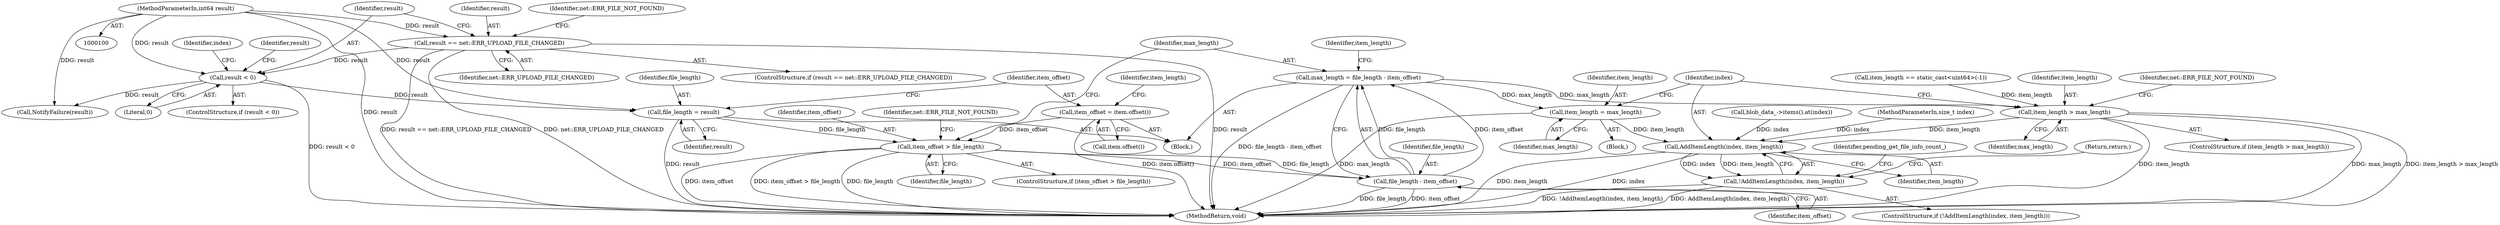 digraph "0_Chrome_58936737b65052775b67b1409b87edbbbc09f72b_1@integer" {
"1000156" [label="(Call,max_length = file_length - item_offset)"];
"1000158" [label="(Call,file_length - item_offset)"];
"1000148" [label="(Call,item_offset > file_length)"];
"1000140" [label="(Call,item_offset = item.offset())"];
"1000136" [label="(Call,file_length = result)"];
"1000117" [label="(Call,result < 0)"];
"1000108" [label="(Call,result == net::ERR_UPLOAD_FILE_CHANGED)"];
"1000102" [label="(MethodParameterIn,int64 result)"];
"1000169" [label="(Call,item_length = max_length)"];
"1000183" [label="(Call,AddItemLength(index, item_length))"];
"1000182" [label="(Call,!AddItemLength(index, item_length))"];
"1000174" [label="(Call,item_length > max_length)"];
"1000116" [label="(ControlStructure,if (result < 0))"];
"1000173" [label="(ControlStructure,if (item_length > max_length))"];
"1000190" [label="(Identifier,pending_get_file_info_count_)"];
"1000194" [label="(MethodReturn,void)"];
"1000156" [label="(Call,max_length = file_length - item_offset)"];
"1000137" [label="(Identifier,file_length)"];
"1000168" [label="(Block,)"];
"1000150" [label="(Identifier,file_length)"];
"1000141" [label="(Identifier,item_offset)"];
"1000186" [label="(Return,return;)"];
"1000118" [label="(Identifier,result)"];
"1000184" [label="(Identifier,index)"];
"1000125" [label="(Identifier,index)"];
"1000119" [label="(Literal,0)"];
"1000174" [label="(Call,item_length > max_length)"];
"1000182" [label="(Call,!AddItemLength(index, item_length))"];
"1000159" [label="(Identifier,file_length)"];
"1000140" [label="(Call,item_offset = item.offset())"];
"1000142" [label="(Call,item.offset())"];
"1000110" [label="(Identifier,net::ERR_UPLOAD_FILE_CHANGED)"];
"1000162" [label="(Call,item_length == static_cast<uint64>(-1))"];
"1000145" [label="(Identifier,item_length)"];
"1000171" [label="(Identifier,max_length)"];
"1000138" [label="(Identifier,result)"];
"1000157" [label="(Identifier,max_length)"];
"1000108" [label="(Call,result == net::ERR_UPLOAD_FILE_CHANGED)"];
"1000183" [label="(Call,AddItemLength(index, item_length))"];
"1000130" [label="(Call,blob_data_->items().at(index))"];
"1000117" [label="(Call,result < 0)"];
"1000176" [label="(Identifier,max_length)"];
"1000107" [label="(ControlStructure,if (result == net::ERR_UPLOAD_FILE_CHANGED))"];
"1000170" [label="(Identifier,item_length)"];
"1000103" [label="(Block,)"];
"1000121" [label="(Call,NotifyFailure(result))"];
"1000101" [label="(MethodParameterIn,size_t index)"];
"1000158" [label="(Call,file_length - item_offset)"];
"1000175" [label="(Identifier,item_length)"];
"1000148" [label="(Call,item_offset > file_length)"];
"1000163" [label="(Identifier,item_length)"];
"1000149" [label="(Identifier,item_offset)"];
"1000153" [label="(Identifier,net::ERR_FILE_NOT_FOUND)"];
"1000102" [label="(MethodParameterIn,int64 result)"];
"1000109" [label="(Identifier,result)"];
"1000113" [label="(Identifier,net::ERR_FILE_NOT_FOUND)"];
"1000122" [label="(Identifier,result)"];
"1000160" [label="(Identifier,item_offset)"];
"1000147" [label="(ControlStructure,if (item_offset > file_length))"];
"1000179" [label="(Identifier,net::ERR_FILE_NOT_FOUND)"];
"1000181" [label="(ControlStructure,if (!AddItemLength(index, item_length)))"];
"1000185" [label="(Identifier,item_length)"];
"1000169" [label="(Call,item_length = max_length)"];
"1000136" [label="(Call,file_length = result)"];
"1000156" -> "1000103"  [label="AST: "];
"1000156" -> "1000158"  [label="CFG: "];
"1000157" -> "1000156"  [label="AST: "];
"1000158" -> "1000156"  [label="AST: "];
"1000163" -> "1000156"  [label="CFG: "];
"1000156" -> "1000194"  [label="DDG: file_length - item_offset"];
"1000158" -> "1000156"  [label="DDG: file_length"];
"1000158" -> "1000156"  [label="DDG: item_offset"];
"1000156" -> "1000169"  [label="DDG: max_length"];
"1000156" -> "1000174"  [label="DDG: max_length"];
"1000158" -> "1000160"  [label="CFG: "];
"1000159" -> "1000158"  [label="AST: "];
"1000160" -> "1000158"  [label="AST: "];
"1000158" -> "1000194"  [label="DDG: file_length"];
"1000158" -> "1000194"  [label="DDG: item_offset"];
"1000148" -> "1000158"  [label="DDG: file_length"];
"1000148" -> "1000158"  [label="DDG: item_offset"];
"1000148" -> "1000147"  [label="AST: "];
"1000148" -> "1000150"  [label="CFG: "];
"1000149" -> "1000148"  [label="AST: "];
"1000150" -> "1000148"  [label="AST: "];
"1000153" -> "1000148"  [label="CFG: "];
"1000157" -> "1000148"  [label="CFG: "];
"1000148" -> "1000194"  [label="DDG: file_length"];
"1000148" -> "1000194"  [label="DDG: item_offset"];
"1000148" -> "1000194"  [label="DDG: item_offset > file_length"];
"1000140" -> "1000148"  [label="DDG: item_offset"];
"1000136" -> "1000148"  [label="DDG: file_length"];
"1000140" -> "1000103"  [label="AST: "];
"1000140" -> "1000142"  [label="CFG: "];
"1000141" -> "1000140"  [label="AST: "];
"1000142" -> "1000140"  [label="AST: "];
"1000145" -> "1000140"  [label="CFG: "];
"1000140" -> "1000194"  [label="DDG: item.offset()"];
"1000136" -> "1000103"  [label="AST: "];
"1000136" -> "1000138"  [label="CFG: "];
"1000137" -> "1000136"  [label="AST: "];
"1000138" -> "1000136"  [label="AST: "];
"1000141" -> "1000136"  [label="CFG: "];
"1000136" -> "1000194"  [label="DDG: result"];
"1000117" -> "1000136"  [label="DDG: result"];
"1000102" -> "1000136"  [label="DDG: result"];
"1000117" -> "1000116"  [label="AST: "];
"1000117" -> "1000119"  [label="CFG: "];
"1000118" -> "1000117"  [label="AST: "];
"1000119" -> "1000117"  [label="AST: "];
"1000122" -> "1000117"  [label="CFG: "];
"1000125" -> "1000117"  [label="CFG: "];
"1000117" -> "1000194"  [label="DDG: result < 0"];
"1000108" -> "1000117"  [label="DDG: result"];
"1000102" -> "1000117"  [label="DDG: result"];
"1000117" -> "1000121"  [label="DDG: result"];
"1000108" -> "1000107"  [label="AST: "];
"1000108" -> "1000110"  [label="CFG: "];
"1000109" -> "1000108"  [label="AST: "];
"1000110" -> "1000108"  [label="AST: "];
"1000113" -> "1000108"  [label="CFG: "];
"1000118" -> "1000108"  [label="CFG: "];
"1000108" -> "1000194"  [label="DDG: result == net::ERR_UPLOAD_FILE_CHANGED"];
"1000108" -> "1000194"  [label="DDG: net::ERR_UPLOAD_FILE_CHANGED"];
"1000108" -> "1000194"  [label="DDG: result"];
"1000102" -> "1000108"  [label="DDG: result"];
"1000102" -> "1000100"  [label="AST: "];
"1000102" -> "1000194"  [label="DDG: result"];
"1000102" -> "1000121"  [label="DDG: result"];
"1000169" -> "1000168"  [label="AST: "];
"1000169" -> "1000171"  [label="CFG: "];
"1000170" -> "1000169"  [label="AST: "];
"1000171" -> "1000169"  [label="AST: "];
"1000184" -> "1000169"  [label="CFG: "];
"1000169" -> "1000194"  [label="DDG: max_length"];
"1000169" -> "1000183"  [label="DDG: item_length"];
"1000183" -> "1000182"  [label="AST: "];
"1000183" -> "1000185"  [label="CFG: "];
"1000184" -> "1000183"  [label="AST: "];
"1000185" -> "1000183"  [label="AST: "];
"1000182" -> "1000183"  [label="CFG: "];
"1000183" -> "1000194"  [label="DDG: item_length"];
"1000183" -> "1000194"  [label="DDG: index"];
"1000183" -> "1000182"  [label="DDG: index"];
"1000183" -> "1000182"  [label="DDG: item_length"];
"1000130" -> "1000183"  [label="DDG: index"];
"1000101" -> "1000183"  [label="DDG: index"];
"1000174" -> "1000183"  [label="DDG: item_length"];
"1000182" -> "1000181"  [label="AST: "];
"1000186" -> "1000182"  [label="CFG: "];
"1000190" -> "1000182"  [label="CFG: "];
"1000182" -> "1000194"  [label="DDG: !AddItemLength(index, item_length)"];
"1000182" -> "1000194"  [label="DDG: AddItemLength(index, item_length)"];
"1000174" -> "1000173"  [label="AST: "];
"1000174" -> "1000176"  [label="CFG: "];
"1000175" -> "1000174"  [label="AST: "];
"1000176" -> "1000174"  [label="AST: "];
"1000179" -> "1000174"  [label="CFG: "];
"1000184" -> "1000174"  [label="CFG: "];
"1000174" -> "1000194"  [label="DDG: max_length"];
"1000174" -> "1000194"  [label="DDG: item_length > max_length"];
"1000174" -> "1000194"  [label="DDG: item_length"];
"1000162" -> "1000174"  [label="DDG: item_length"];
}
